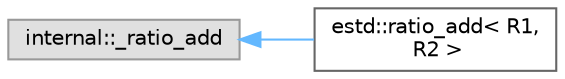 digraph "Graphical Class Hierarchy"
{
 // LATEX_PDF_SIZE
  bgcolor="transparent";
  edge [fontname=Helvetica,fontsize=10,labelfontname=Helvetica,labelfontsize=10];
  node [fontname=Helvetica,fontsize=10,shape=box,height=0.2,width=0.4];
  rankdir="LR";
  Node0 [id="Node000000",label="internal::_ratio_add",height=0.2,width=0.4,color="grey60", fillcolor="#E0E0E0", style="filled",tooltip=" "];
  Node0 -> Node1 [id="edge136_Node000000_Node000001",dir="back",color="steelblue1",style="solid",tooltip=" "];
  Node1 [id="Node000001",label="estd::ratio_add\< R1,\l R2 \>",height=0.2,width=0.4,color="grey40", fillcolor="white", style="filled",URL="$dd/d06/structestd_1_1ratio__add.html",tooltip=" "];
}
